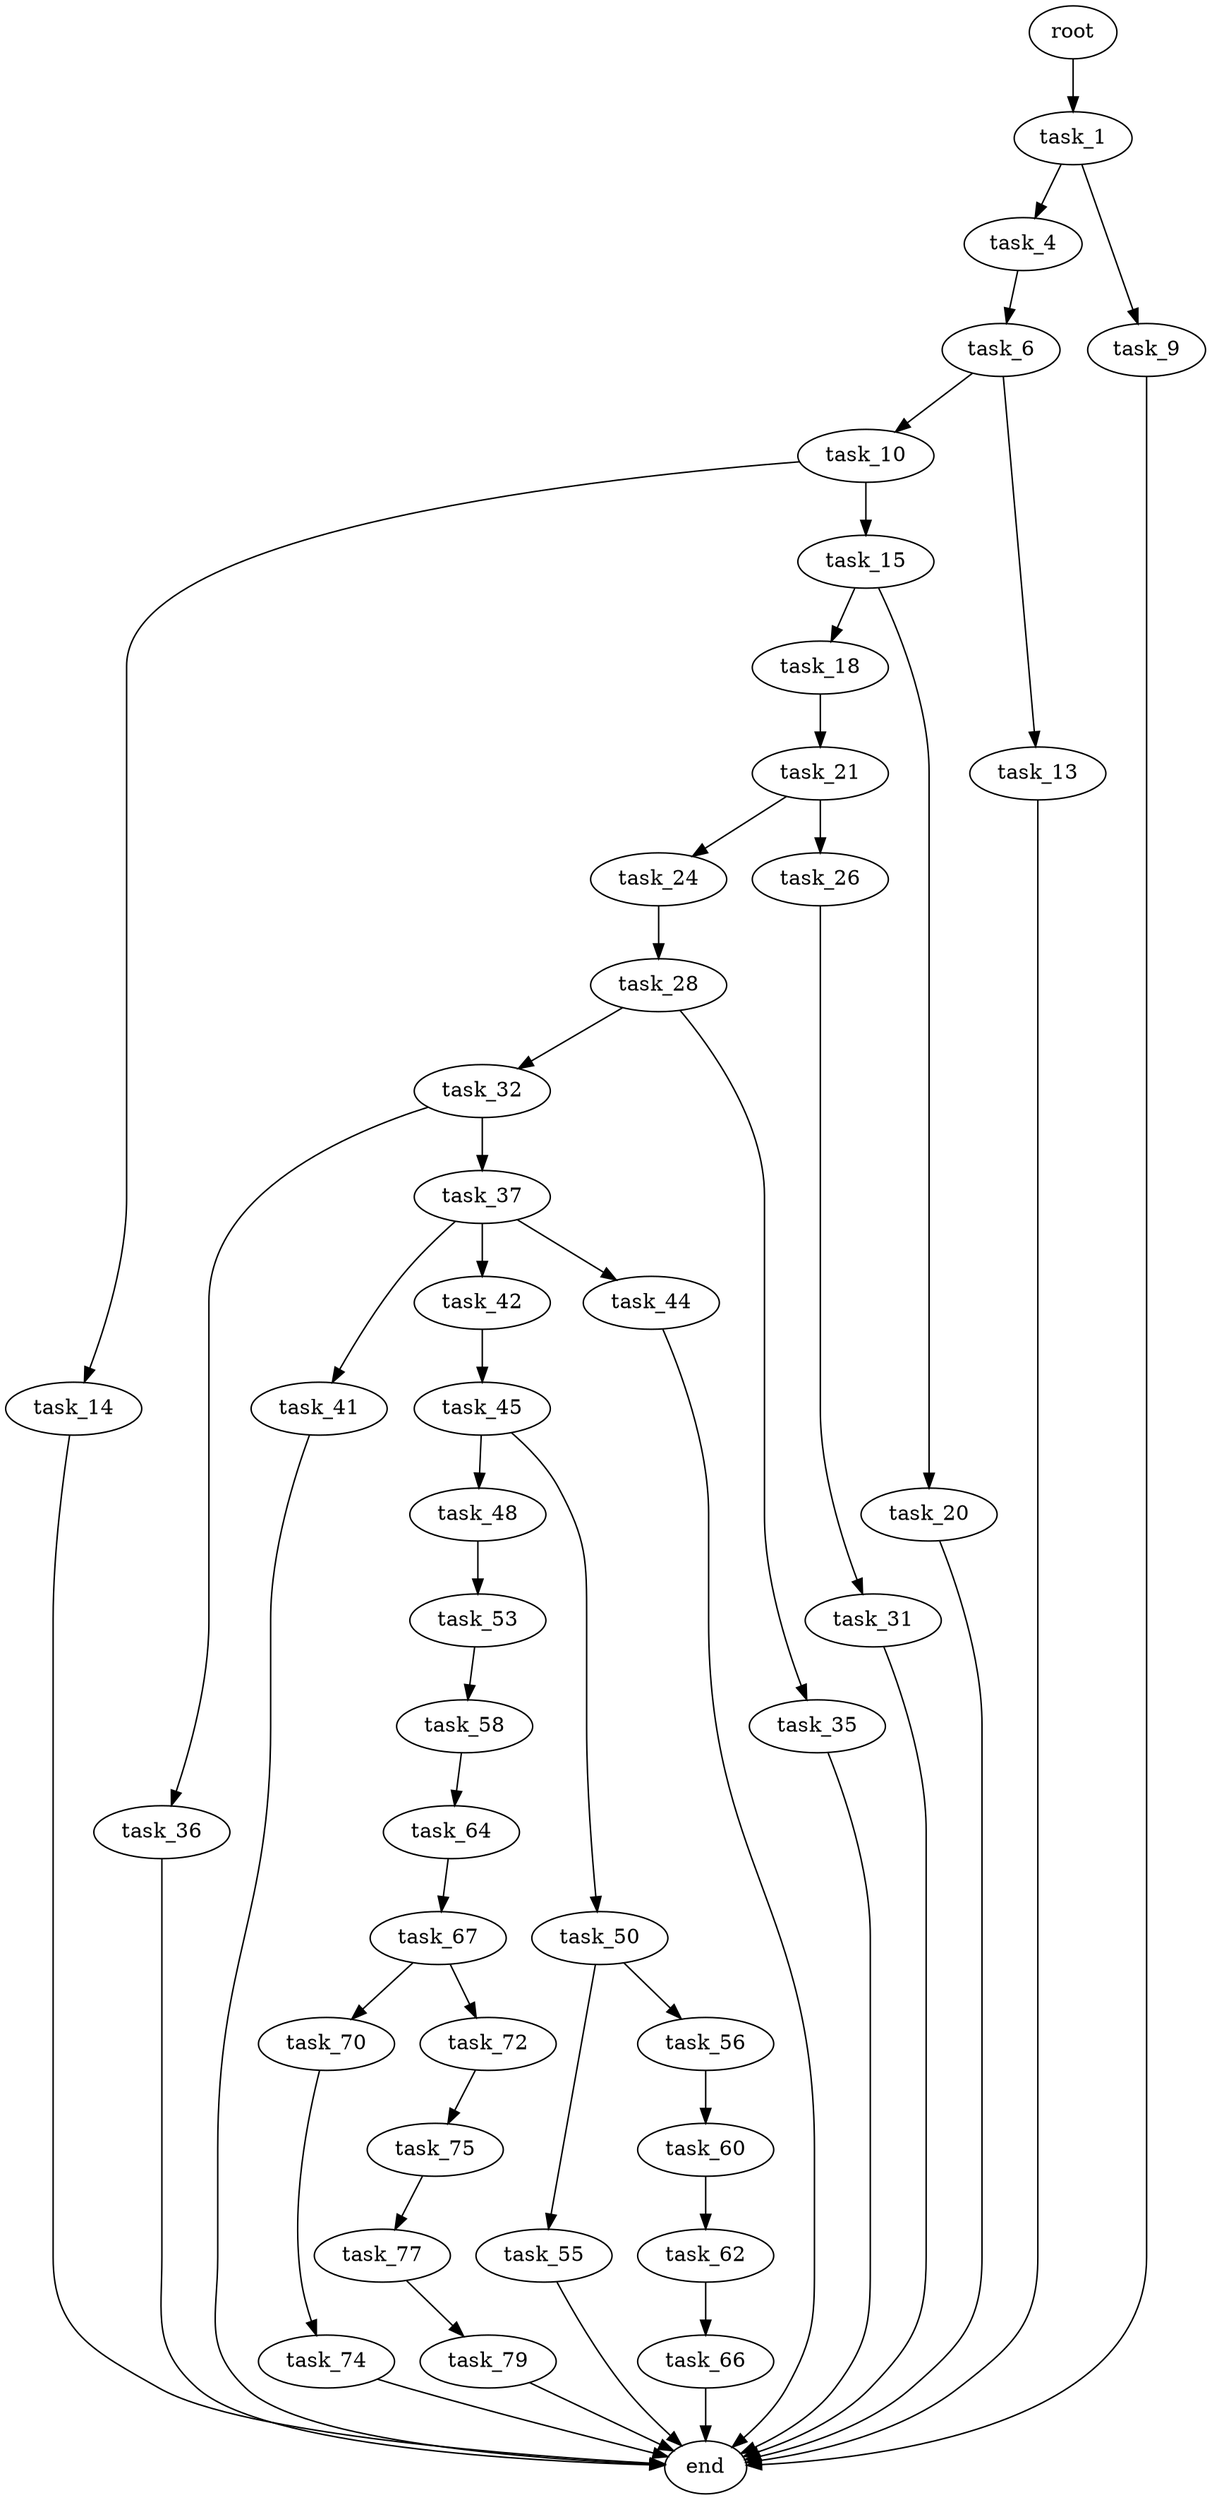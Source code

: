 digraph G {
  root [size="0.000000"];
  task_1 [size="575064825348.000000"];
  task_4 [size="1329151511970.000000"];
  task_9 [size="144182966668.000000"];
  task_6 [size="134217728000.000000"];
  task_10 [size="549755813888.000000"];
  task_13 [size="1406378998905.000000"];
  end [size="0.000000"];
  task_14 [size="1320366319.000000"];
  task_15 [size="589822716468.000000"];
  task_18 [size="1308748093.000000"];
  task_20 [size="8589934592.000000"];
  task_21 [size="782757789696.000000"];
  task_24 [size="2540786181.000000"];
  task_26 [size="368293445632.000000"];
  task_28 [size="318652213798.000000"];
  task_31 [size="68719476736.000000"];
  task_32 [size="16390739582.000000"];
  task_35 [size="1379103151363.000000"];
  task_36 [size="231928233984.000000"];
  task_37 [size="32540360390.000000"];
  task_41 [size="231928233984.000000"];
  task_42 [size="27033453066.000000"];
  task_44 [size="28852450634.000000"];
  task_45 [size="1423110325045.000000"];
  task_48 [size="275677596794.000000"];
  task_50 [size="98875916828.000000"];
  task_53 [size="220676114672.000000"];
  task_55 [size="8951180320.000000"];
  task_56 [size="4488131136.000000"];
  task_58 [size="1189639057016.000000"];
  task_60 [size="820663425272.000000"];
  task_64 [size="28991029248.000000"];
  task_62 [size="696006476724.000000"];
  task_66 [size="112643074284.000000"];
  task_67 [size="99129191907.000000"];
  task_70 [size="134217728000.000000"];
  task_72 [size="326775580144.000000"];
  task_74 [size="782757789696.000000"];
  task_75 [size="4343887812.000000"];
  task_77 [size="39721731225.000000"];
  task_79 [size="782757789696.000000"];

  root -> task_1 [size="1.000000"];
  task_1 -> task_4 [size="536870912.000000"];
  task_1 -> task_9 [size="536870912.000000"];
  task_4 -> task_6 [size="838860800.000000"];
  task_9 -> end [size="1.000000"];
  task_6 -> task_10 [size="209715200.000000"];
  task_6 -> task_13 [size="209715200.000000"];
  task_10 -> task_14 [size="536870912.000000"];
  task_10 -> task_15 [size="536870912.000000"];
  task_13 -> end [size="1.000000"];
  task_14 -> end [size="1.000000"];
  task_15 -> task_18 [size="411041792.000000"];
  task_15 -> task_20 [size="411041792.000000"];
  task_18 -> task_21 [size="75497472.000000"];
  task_20 -> end [size="1.000000"];
  task_21 -> task_24 [size="679477248.000000"];
  task_21 -> task_26 [size="679477248.000000"];
  task_24 -> task_28 [size="75497472.000000"];
  task_26 -> task_31 [size="411041792.000000"];
  task_28 -> task_32 [size="209715200.000000"];
  task_28 -> task_35 [size="209715200.000000"];
  task_31 -> end [size="1.000000"];
  task_32 -> task_36 [size="33554432.000000"];
  task_32 -> task_37 [size="33554432.000000"];
  task_35 -> end [size="1.000000"];
  task_36 -> end [size="1.000000"];
  task_37 -> task_41 [size="75497472.000000"];
  task_37 -> task_42 [size="75497472.000000"];
  task_37 -> task_44 [size="75497472.000000"];
  task_41 -> end [size="1.000000"];
  task_42 -> task_45 [size="838860800.000000"];
  task_44 -> end [size="1.000000"];
  task_45 -> task_48 [size="838860800.000000"];
  task_45 -> task_50 [size="838860800.000000"];
  task_48 -> task_53 [size="838860800.000000"];
  task_50 -> task_55 [size="209715200.000000"];
  task_50 -> task_56 [size="209715200.000000"];
  task_53 -> task_58 [size="536870912.000000"];
  task_55 -> end [size="1.000000"];
  task_56 -> task_60 [size="209715200.000000"];
  task_58 -> task_64 [size="838860800.000000"];
  task_60 -> task_62 [size="838860800.000000"];
  task_64 -> task_67 [size="75497472.000000"];
  task_62 -> task_66 [size="536870912.000000"];
  task_66 -> end [size="1.000000"];
  task_67 -> task_70 [size="301989888.000000"];
  task_67 -> task_72 [size="301989888.000000"];
  task_70 -> task_74 [size="209715200.000000"];
  task_72 -> task_75 [size="536870912.000000"];
  task_74 -> end [size="1.000000"];
  task_75 -> task_77 [size="209715200.000000"];
  task_77 -> task_79 [size="838860800.000000"];
  task_79 -> end [size="1.000000"];
}
